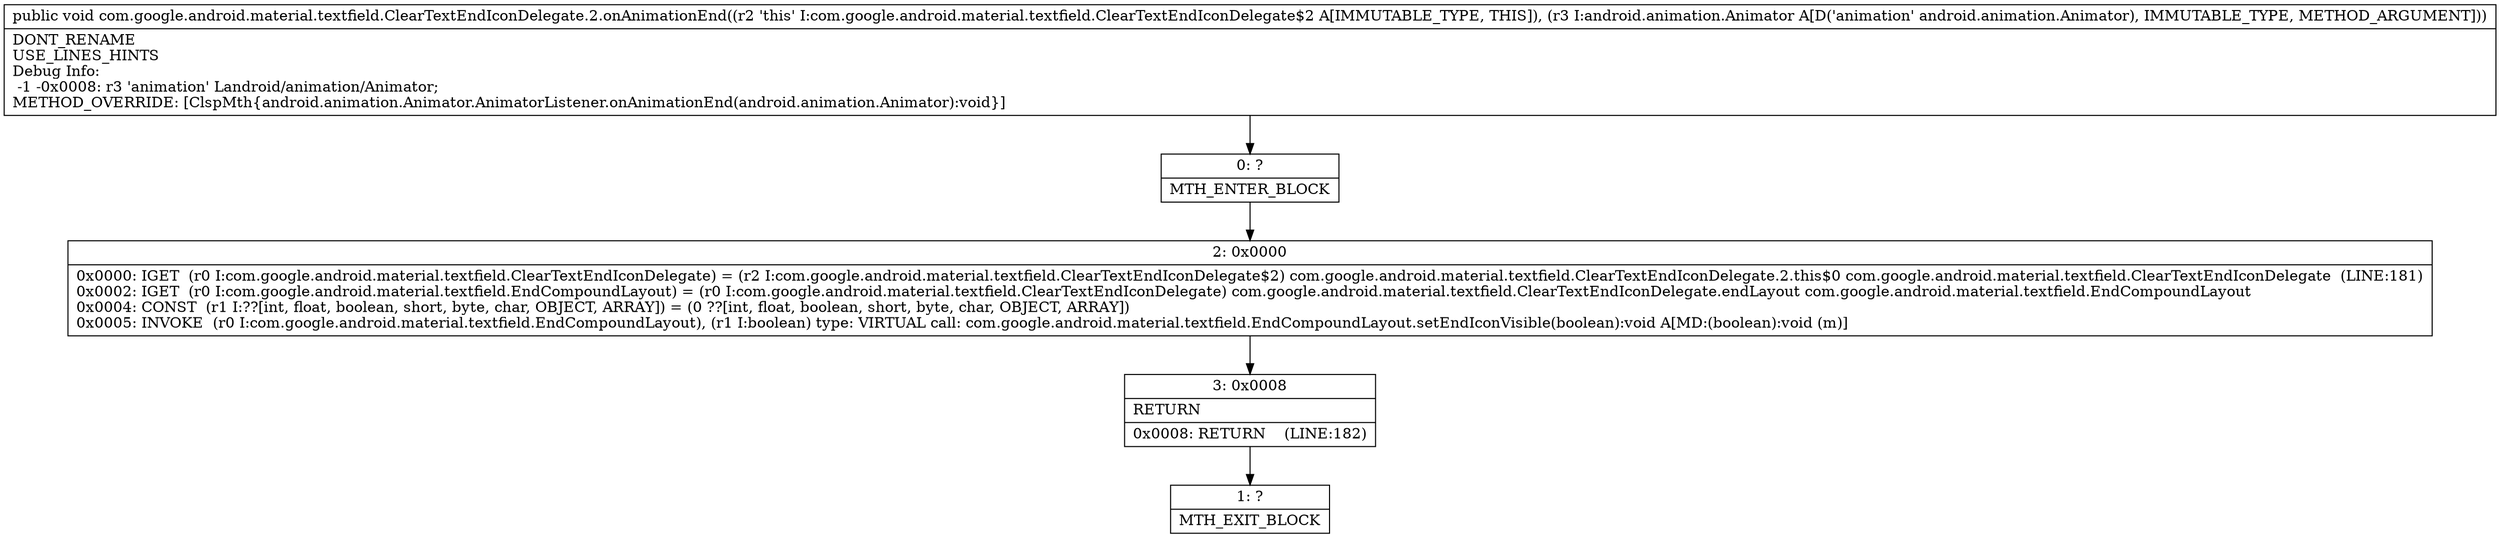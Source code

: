 digraph "CFG forcom.google.android.material.textfield.ClearTextEndIconDelegate.2.onAnimationEnd(Landroid\/animation\/Animator;)V" {
Node_0 [shape=record,label="{0\:\ ?|MTH_ENTER_BLOCK\l}"];
Node_2 [shape=record,label="{2\:\ 0x0000|0x0000: IGET  (r0 I:com.google.android.material.textfield.ClearTextEndIconDelegate) = (r2 I:com.google.android.material.textfield.ClearTextEndIconDelegate$2) com.google.android.material.textfield.ClearTextEndIconDelegate.2.this$0 com.google.android.material.textfield.ClearTextEndIconDelegate  (LINE:181)\l0x0002: IGET  (r0 I:com.google.android.material.textfield.EndCompoundLayout) = (r0 I:com.google.android.material.textfield.ClearTextEndIconDelegate) com.google.android.material.textfield.ClearTextEndIconDelegate.endLayout com.google.android.material.textfield.EndCompoundLayout \l0x0004: CONST  (r1 I:??[int, float, boolean, short, byte, char, OBJECT, ARRAY]) = (0 ??[int, float, boolean, short, byte, char, OBJECT, ARRAY]) \l0x0005: INVOKE  (r0 I:com.google.android.material.textfield.EndCompoundLayout), (r1 I:boolean) type: VIRTUAL call: com.google.android.material.textfield.EndCompoundLayout.setEndIconVisible(boolean):void A[MD:(boolean):void (m)]\l}"];
Node_3 [shape=record,label="{3\:\ 0x0008|RETURN\l|0x0008: RETURN    (LINE:182)\l}"];
Node_1 [shape=record,label="{1\:\ ?|MTH_EXIT_BLOCK\l}"];
MethodNode[shape=record,label="{public void com.google.android.material.textfield.ClearTextEndIconDelegate.2.onAnimationEnd((r2 'this' I:com.google.android.material.textfield.ClearTextEndIconDelegate$2 A[IMMUTABLE_TYPE, THIS]), (r3 I:android.animation.Animator A[D('animation' android.animation.Animator), IMMUTABLE_TYPE, METHOD_ARGUMENT]))  | DONT_RENAME\lUSE_LINES_HINTS\lDebug Info:\l  \-1 \-0x0008: r3 'animation' Landroid\/animation\/Animator;\lMETHOD_OVERRIDE: [ClspMth\{android.animation.Animator.AnimatorListener.onAnimationEnd(android.animation.Animator):void\}]\l}"];
MethodNode -> Node_0;Node_0 -> Node_2;
Node_2 -> Node_3;
Node_3 -> Node_1;
}

